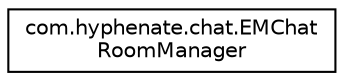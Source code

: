 digraph "类继承关系图"
{
  edge [fontname="Helvetica",fontsize="10",labelfontname="Helvetica",labelfontsize="10"];
  node [fontname="Helvetica",fontsize="10",shape=record];
  rankdir="LR";
  Node1 [label="com.hyphenate.chat.EMChat\lRoomManager",height=0.2,width=0.4,color="black", fillcolor="white", style="filled",URL="$classcom_1_1hyphenate_1_1chat_1_1EMChatRoomManager.html"];
}
